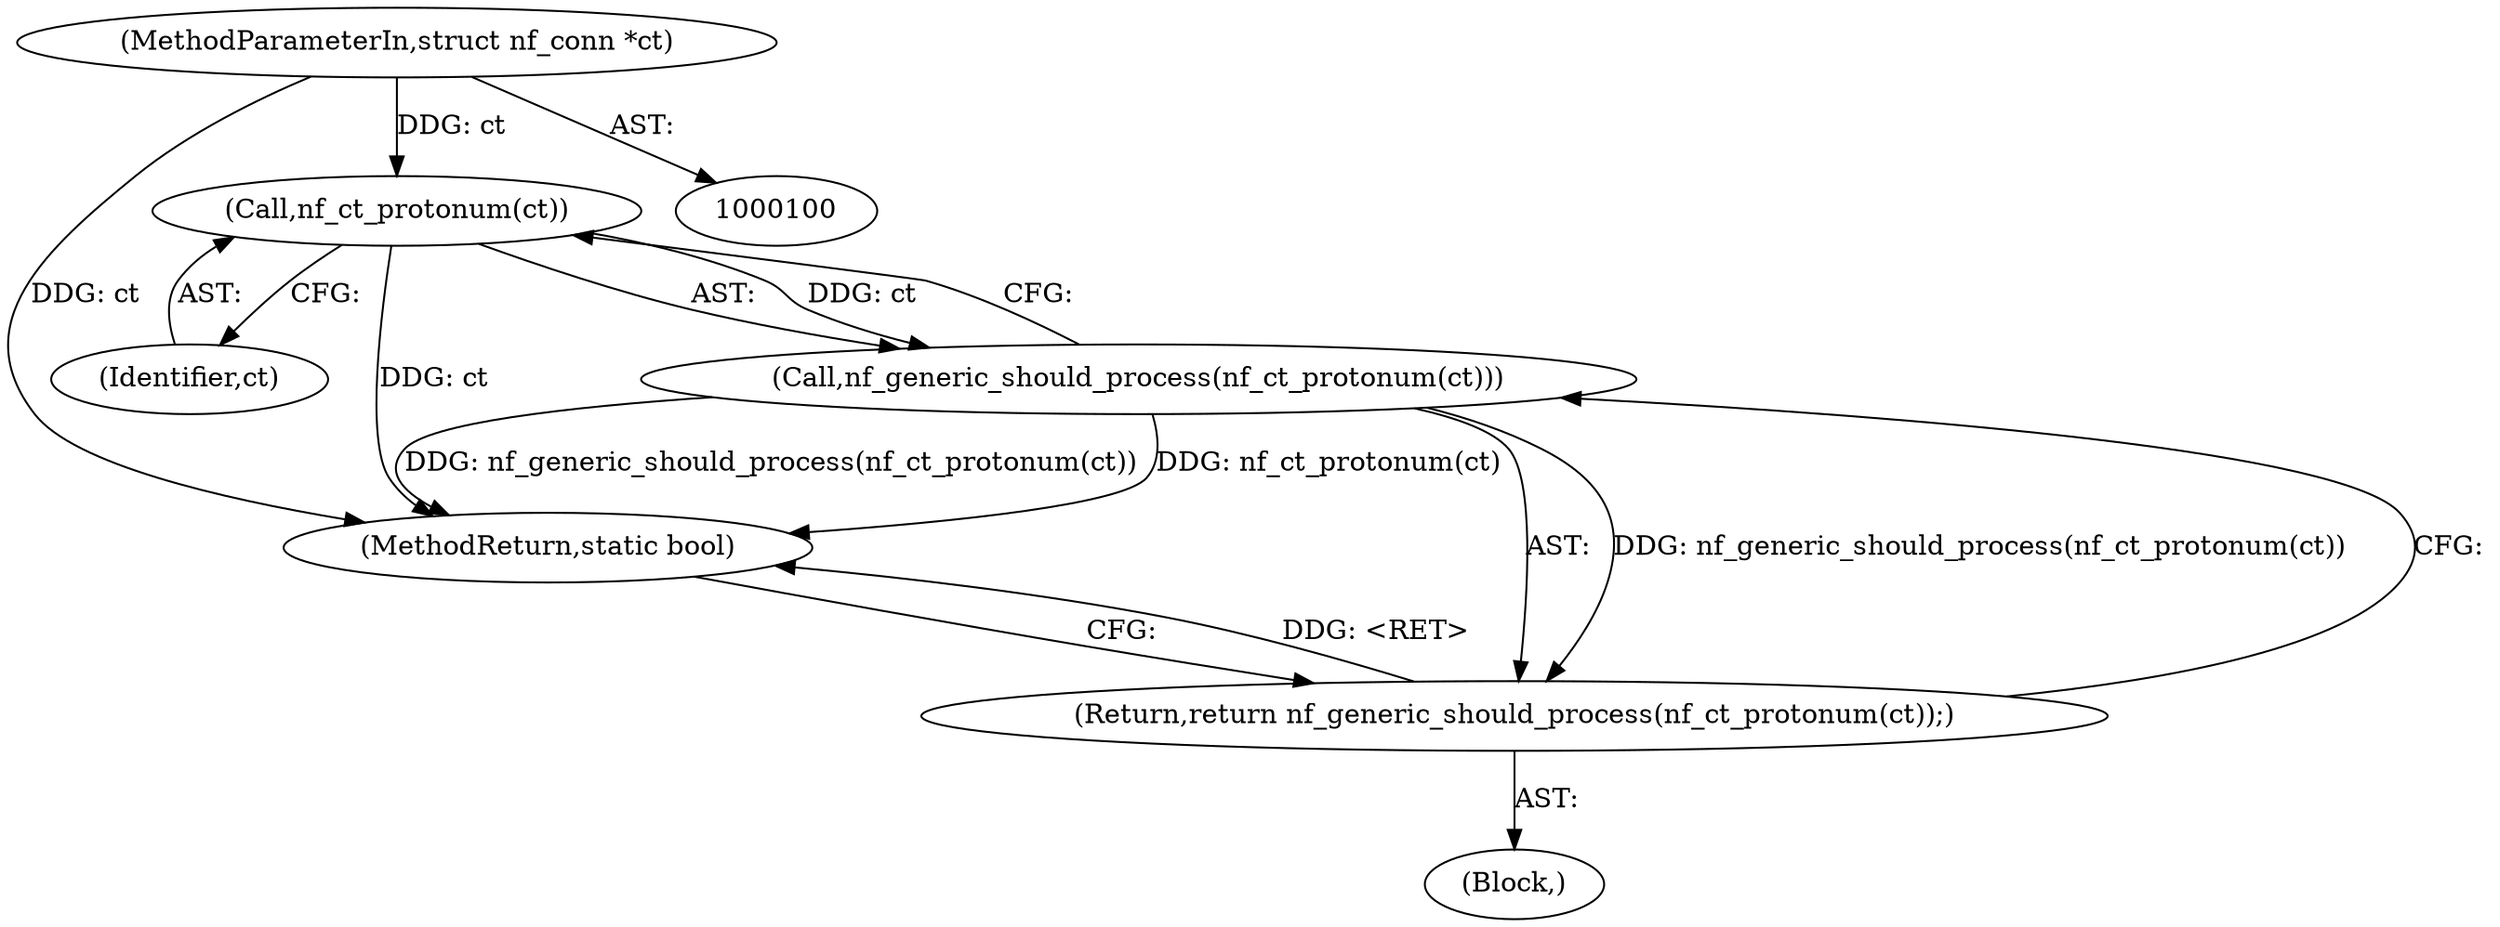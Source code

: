 digraph "0_linux_db29a9508a9246e77087c5531e45b2c88ec6988b@pointer" {
"1000101" [label="(MethodParameterIn,struct nf_conn *ct)"];
"1000108" [label="(Call,nf_ct_protonum(ct))"];
"1000107" [label="(Call,nf_generic_should_process(nf_ct_protonum(ct)))"];
"1000106" [label="(Return,return nf_generic_should_process(nf_ct_protonum(ct));)"];
"1000110" [label="(MethodReturn,static bool)"];
"1000107" [label="(Call,nf_generic_should_process(nf_ct_protonum(ct)))"];
"1000109" [label="(Identifier,ct)"];
"1000108" [label="(Call,nf_ct_protonum(ct))"];
"1000105" [label="(Block,)"];
"1000106" [label="(Return,return nf_generic_should_process(nf_ct_protonum(ct));)"];
"1000101" [label="(MethodParameterIn,struct nf_conn *ct)"];
"1000101" -> "1000100"  [label="AST: "];
"1000101" -> "1000110"  [label="DDG: ct"];
"1000101" -> "1000108"  [label="DDG: ct"];
"1000108" -> "1000107"  [label="AST: "];
"1000108" -> "1000109"  [label="CFG: "];
"1000109" -> "1000108"  [label="AST: "];
"1000107" -> "1000108"  [label="CFG: "];
"1000108" -> "1000110"  [label="DDG: ct"];
"1000108" -> "1000107"  [label="DDG: ct"];
"1000107" -> "1000106"  [label="AST: "];
"1000106" -> "1000107"  [label="CFG: "];
"1000107" -> "1000110"  [label="DDG: nf_ct_protonum(ct)"];
"1000107" -> "1000110"  [label="DDG: nf_generic_should_process(nf_ct_protonum(ct))"];
"1000107" -> "1000106"  [label="DDG: nf_generic_should_process(nf_ct_protonum(ct))"];
"1000106" -> "1000105"  [label="AST: "];
"1000110" -> "1000106"  [label="CFG: "];
"1000106" -> "1000110"  [label="DDG: <RET>"];
}
